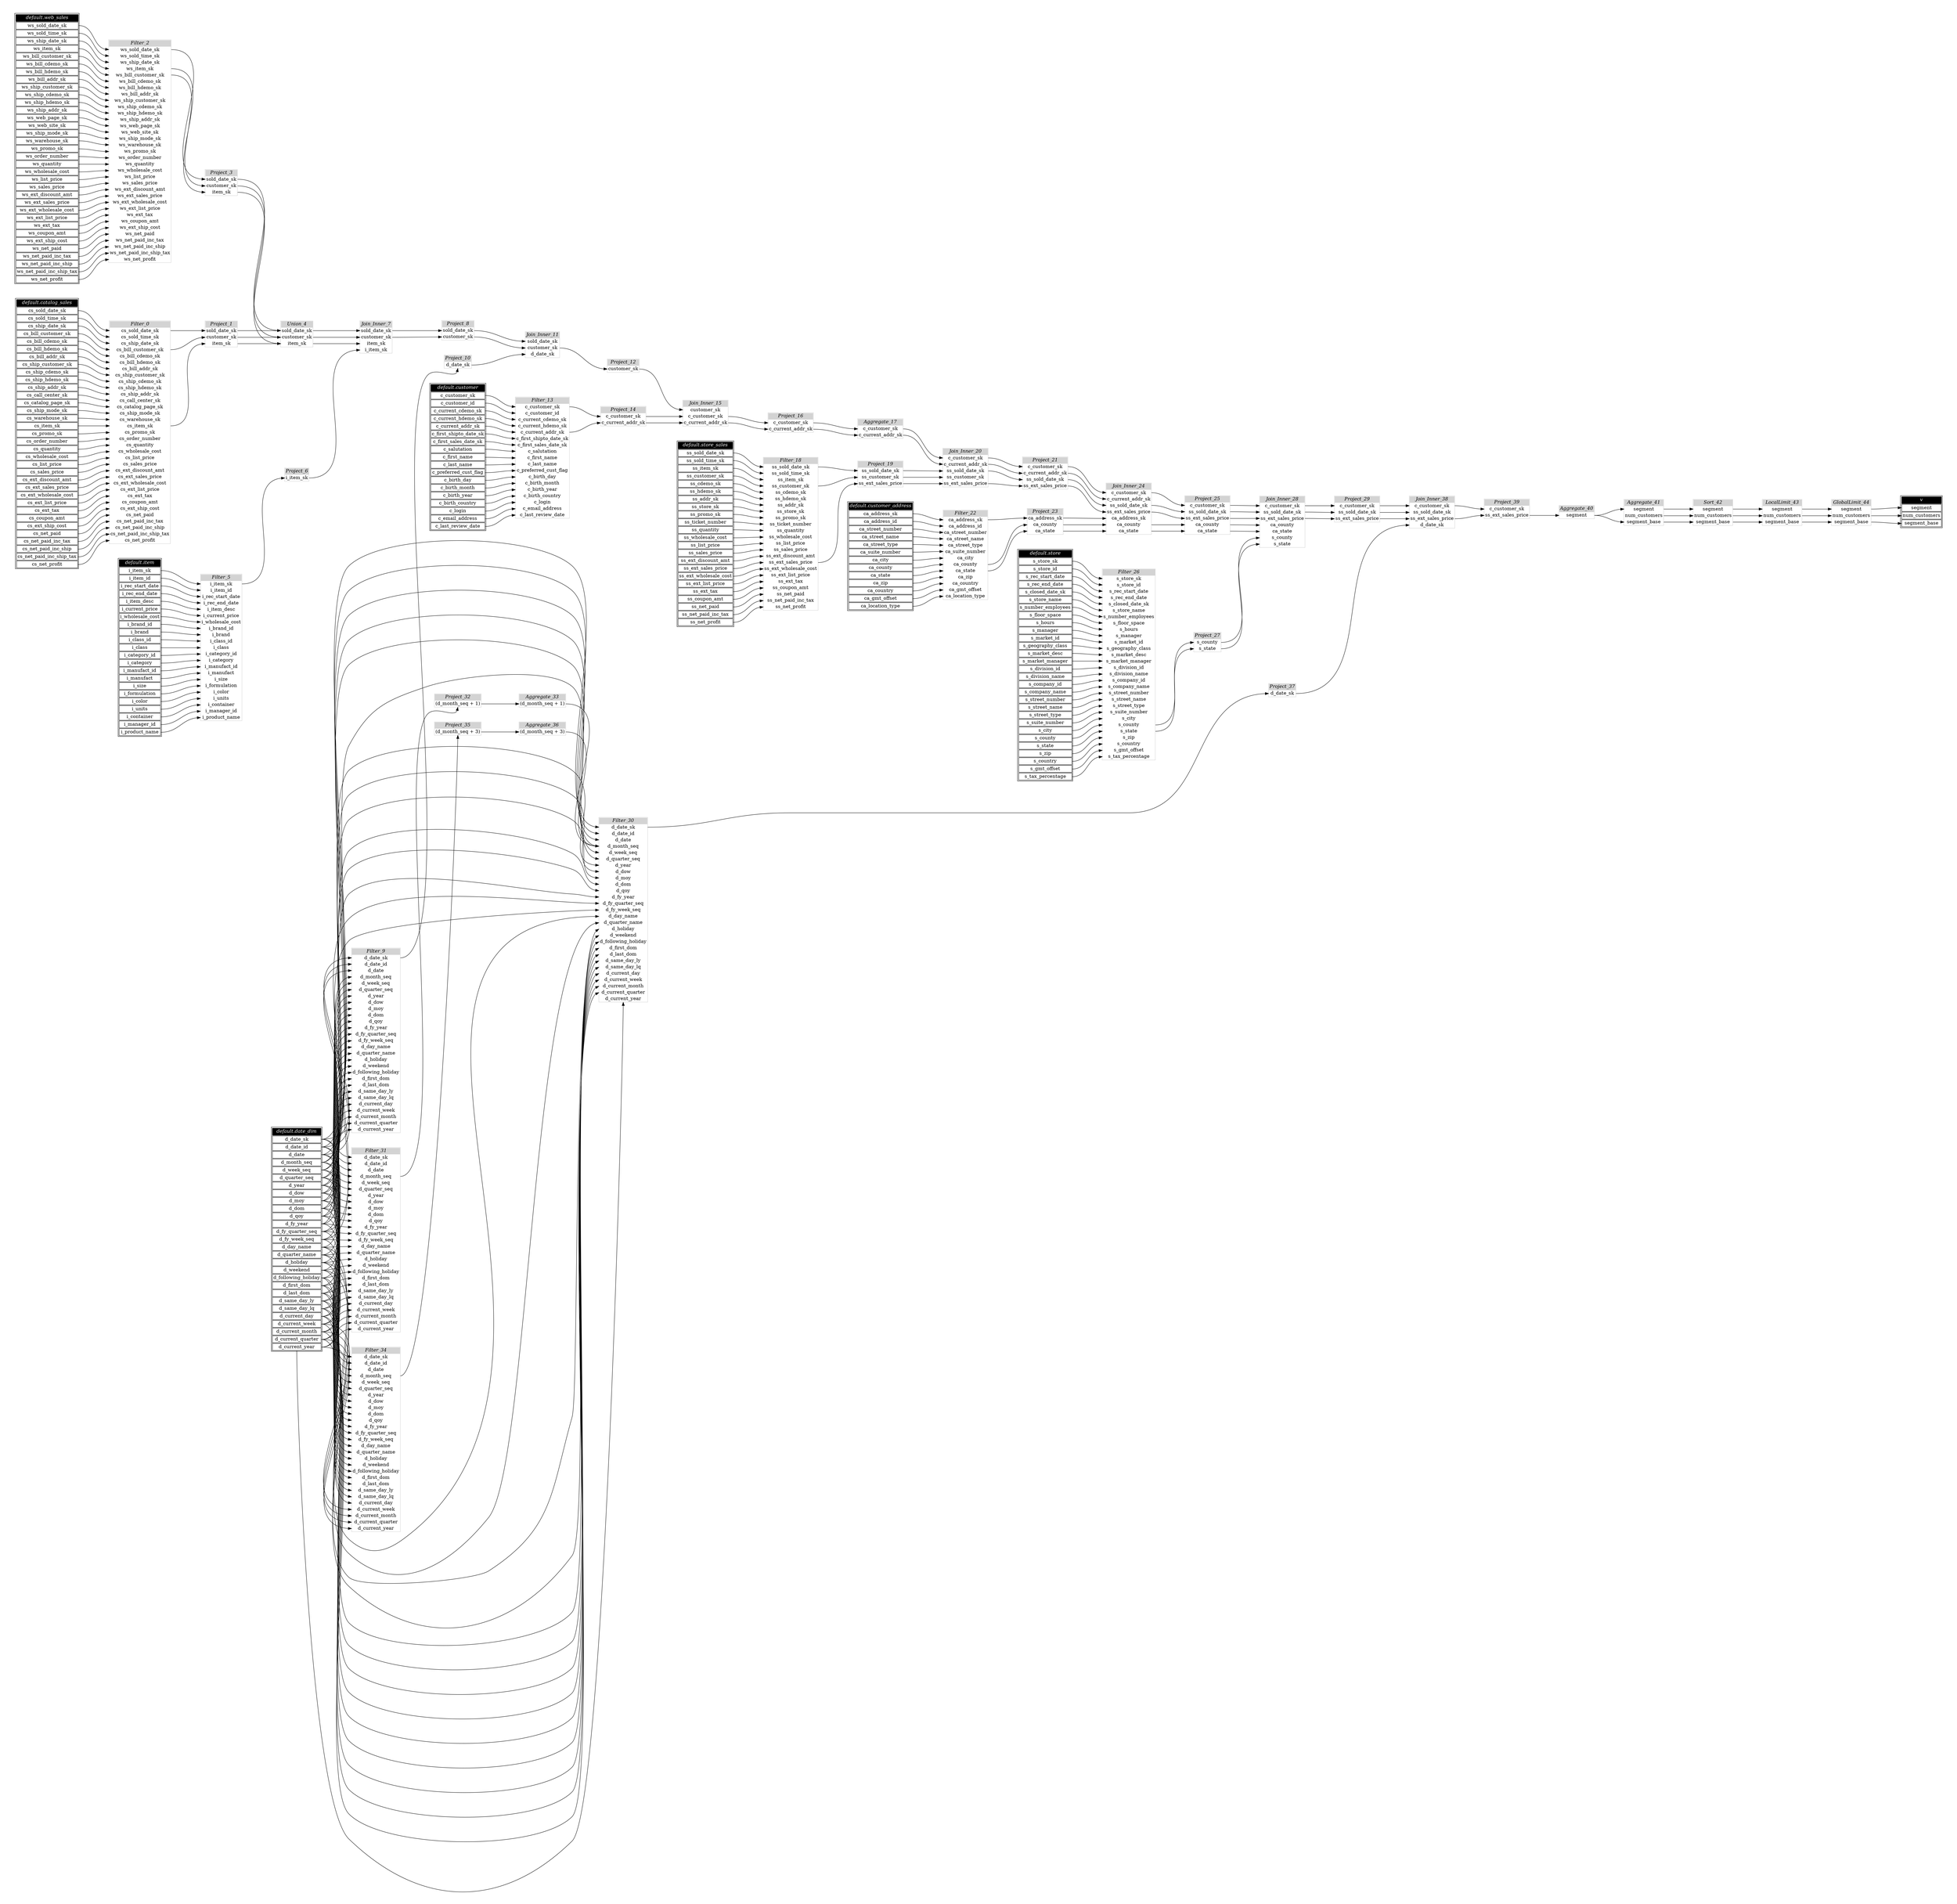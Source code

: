 // Automatically generated by TPCDSFlowTestSuite


digraph {
  graph [pad="0.5" nodesep="0.5" ranksep="1" fontname="Helvetica" rankdir=LR];
  node [shape=plaintext]

  
"Aggregate_17" [label=<
<table color="lightgray" border="1" cellborder="0" cellspacing="0">
  <tr><td bgcolor="lightgray" port="nodeName"><i>Aggregate_17</i></td></tr>
  <tr><td port="0">c_customer_sk</td></tr>
<tr><td port="1">c_current_addr_sk</td></tr>
</table>>];
     

"Aggregate_33" [label=<
<table color="lightgray" border="1" cellborder="0" cellspacing="0">
  <tr><td bgcolor="lightgray" port="nodeName"><i>Aggregate_33</i></td></tr>
  <tr><td port="0">(d_month_seq + 1)</td></tr>
</table>>];
     

"Aggregate_36" [label=<
<table color="lightgray" border="1" cellborder="0" cellspacing="0">
  <tr><td bgcolor="lightgray" port="nodeName"><i>Aggregate_36</i></td></tr>
  <tr><td port="0">(d_month_seq + 3)</td></tr>
</table>>];
     

"Aggregate_40" [label=<
<table color="lightgray" border="1" cellborder="0" cellspacing="0">
  <tr><td bgcolor="lightgray" port="nodeName"><i>Aggregate_40</i></td></tr>
  <tr><td port="0">segment</td></tr>
</table>>];
     

"Aggregate_41" [label=<
<table color="lightgray" border="1" cellborder="0" cellspacing="0">
  <tr><td bgcolor="lightgray" port="nodeName"><i>Aggregate_41</i></td></tr>
  <tr><td port="0">segment</td></tr>
<tr><td port="1">num_customers</td></tr>
<tr><td port="2">segment_base</td></tr>
</table>>];
     

"Filter_0" [label=<
<table color="lightgray" border="1" cellborder="0" cellspacing="0">
  <tr><td bgcolor="lightgray" port="nodeName"><i>Filter_0</i></td></tr>
  <tr><td port="0">cs_sold_date_sk</td></tr>
<tr><td port="1">cs_sold_time_sk</td></tr>
<tr><td port="2">cs_ship_date_sk</td></tr>
<tr><td port="3">cs_bill_customer_sk</td></tr>
<tr><td port="4">cs_bill_cdemo_sk</td></tr>
<tr><td port="5">cs_bill_hdemo_sk</td></tr>
<tr><td port="6">cs_bill_addr_sk</td></tr>
<tr><td port="7">cs_ship_customer_sk</td></tr>
<tr><td port="8">cs_ship_cdemo_sk</td></tr>
<tr><td port="9">cs_ship_hdemo_sk</td></tr>
<tr><td port="10">cs_ship_addr_sk</td></tr>
<tr><td port="11">cs_call_center_sk</td></tr>
<tr><td port="12">cs_catalog_page_sk</td></tr>
<tr><td port="13">cs_ship_mode_sk</td></tr>
<tr><td port="14">cs_warehouse_sk</td></tr>
<tr><td port="15">cs_item_sk</td></tr>
<tr><td port="16">cs_promo_sk</td></tr>
<tr><td port="17">cs_order_number</td></tr>
<tr><td port="18">cs_quantity</td></tr>
<tr><td port="19">cs_wholesale_cost</td></tr>
<tr><td port="20">cs_list_price</td></tr>
<tr><td port="21">cs_sales_price</td></tr>
<tr><td port="22">cs_ext_discount_amt</td></tr>
<tr><td port="23">cs_ext_sales_price</td></tr>
<tr><td port="24">cs_ext_wholesale_cost</td></tr>
<tr><td port="25">cs_ext_list_price</td></tr>
<tr><td port="26">cs_ext_tax</td></tr>
<tr><td port="27">cs_coupon_amt</td></tr>
<tr><td port="28">cs_ext_ship_cost</td></tr>
<tr><td port="29">cs_net_paid</td></tr>
<tr><td port="30">cs_net_paid_inc_tax</td></tr>
<tr><td port="31">cs_net_paid_inc_ship</td></tr>
<tr><td port="32">cs_net_paid_inc_ship_tax</td></tr>
<tr><td port="33">cs_net_profit</td></tr>
</table>>];
     

"Filter_13" [label=<
<table color="lightgray" border="1" cellborder="0" cellspacing="0">
  <tr><td bgcolor="lightgray" port="nodeName"><i>Filter_13</i></td></tr>
  <tr><td port="0">c_customer_sk</td></tr>
<tr><td port="1">c_customer_id</td></tr>
<tr><td port="2">c_current_cdemo_sk</td></tr>
<tr><td port="3">c_current_hdemo_sk</td></tr>
<tr><td port="4">c_current_addr_sk</td></tr>
<tr><td port="5">c_first_shipto_date_sk</td></tr>
<tr><td port="6">c_first_sales_date_sk</td></tr>
<tr><td port="7">c_salutation</td></tr>
<tr><td port="8">c_first_name</td></tr>
<tr><td port="9">c_last_name</td></tr>
<tr><td port="10">c_preferred_cust_flag</td></tr>
<tr><td port="11">c_birth_day</td></tr>
<tr><td port="12">c_birth_month</td></tr>
<tr><td port="13">c_birth_year</td></tr>
<tr><td port="14">c_birth_country</td></tr>
<tr><td port="15">c_login</td></tr>
<tr><td port="16">c_email_address</td></tr>
<tr><td port="17">c_last_review_date</td></tr>
</table>>];
     

"Filter_18" [label=<
<table color="lightgray" border="1" cellborder="0" cellspacing="0">
  <tr><td bgcolor="lightgray" port="nodeName"><i>Filter_18</i></td></tr>
  <tr><td port="0">ss_sold_date_sk</td></tr>
<tr><td port="1">ss_sold_time_sk</td></tr>
<tr><td port="2">ss_item_sk</td></tr>
<tr><td port="3">ss_customer_sk</td></tr>
<tr><td port="4">ss_cdemo_sk</td></tr>
<tr><td port="5">ss_hdemo_sk</td></tr>
<tr><td port="6">ss_addr_sk</td></tr>
<tr><td port="7">ss_store_sk</td></tr>
<tr><td port="8">ss_promo_sk</td></tr>
<tr><td port="9">ss_ticket_number</td></tr>
<tr><td port="10">ss_quantity</td></tr>
<tr><td port="11">ss_wholesale_cost</td></tr>
<tr><td port="12">ss_list_price</td></tr>
<tr><td port="13">ss_sales_price</td></tr>
<tr><td port="14">ss_ext_discount_amt</td></tr>
<tr><td port="15">ss_ext_sales_price</td></tr>
<tr><td port="16">ss_ext_wholesale_cost</td></tr>
<tr><td port="17">ss_ext_list_price</td></tr>
<tr><td port="18">ss_ext_tax</td></tr>
<tr><td port="19">ss_coupon_amt</td></tr>
<tr><td port="20">ss_net_paid</td></tr>
<tr><td port="21">ss_net_paid_inc_tax</td></tr>
<tr><td port="22">ss_net_profit</td></tr>
</table>>];
     

"Filter_2" [label=<
<table color="lightgray" border="1" cellborder="0" cellspacing="0">
  <tr><td bgcolor="lightgray" port="nodeName"><i>Filter_2</i></td></tr>
  <tr><td port="0">ws_sold_date_sk</td></tr>
<tr><td port="1">ws_sold_time_sk</td></tr>
<tr><td port="2">ws_ship_date_sk</td></tr>
<tr><td port="3">ws_item_sk</td></tr>
<tr><td port="4">ws_bill_customer_sk</td></tr>
<tr><td port="5">ws_bill_cdemo_sk</td></tr>
<tr><td port="6">ws_bill_hdemo_sk</td></tr>
<tr><td port="7">ws_bill_addr_sk</td></tr>
<tr><td port="8">ws_ship_customer_sk</td></tr>
<tr><td port="9">ws_ship_cdemo_sk</td></tr>
<tr><td port="10">ws_ship_hdemo_sk</td></tr>
<tr><td port="11">ws_ship_addr_sk</td></tr>
<tr><td port="12">ws_web_page_sk</td></tr>
<tr><td port="13">ws_web_site_sk</td></tr>
<tr><td port="14">ws_ship_mode_sk</td></tr>
<tr><td port="15">ws_warehouse_sk</td></tr>
<tr><td port="16">ws_promo_sk</td></tr>
<tr><td port="17">ws_order_number</td></tr>
<tr><td port="18">ws_quantity</td></tr>
<tr><td port="19">ws_wholesale_cost</td></tr>
<tr><td port="20">ws_list_price</td></tr>
<tr><td port="21">ws_sales_price</td></tr>
<tr><td port="22">ws_ext_discount_amt</td></tr>
<tr><td port="23">ws_ext_sales_price</td></tr>
<tr><td port="24">ws_ext_wholesale_cost</td></tr>
<tr><td port="25">ws_ext_list_price</td></tr>
<tr><td port="26">ws_ext_tax</td></tr>
<tr><td port="27">ws_coupon_amt</td></tr>
<tr><td port="28">ws_ext_ship_cost</td></tr>
<tr><td port="29">ws_net_paid</td></tr>
<tr><td port="30">ws_net_paid_inc_tax</td></tr>
<tr><td port="31">ws_net_paid_inc_ship</td></tr>
<tr><td port="32">ws_net_paid_inc_ship_tax</td></tr>
<tr><td port="33">ws_net_profit</td></tr>
</table>>];
     

"Filter_22" [label=<
<table color="lightgray" border="1" cellborder="0" cellspacing="0">
  <tr><td bgcolor="lightgray" port="nodeName"><i>Filter_22</i></td></tr>
  <tr><td port="0">ca_address_sk</td></tr>
<tr><td port="1">ca_address_id</td></tr>
<tr><td port="2">ca_street_number</td></tr>
<tr><td port="3">ca_street_name</td></tr>
<tr><td port="4">ca_street_type</td></tr>
<tr><td port="5">ca_suite_number</td></tr>
<tr><td port="6">ca_city</td></tr>
<tr><td port="7">ca_county</td></tr>
<tr><td port="8">ca_state</td></tr>
<tr><td port="9">ca_zip</td></tr>
<tr><td port="10">ca_country</td></tr>
<tr><td port="11">ca_gmt_offset</td></tr>
<tr><td port="12">ca_location_type</td></tr>
</table>>];
     

"Filter_26" [label=<
<table color="lightgray" border="1" cellborder="0" cellspacing="0">
  <tr><td bgcolor="lightgray" port="nodeName"><i>Filter_26</i></td></tr>
  <tr><td port="0">s_store_sk</td></tr>
<tr><td port="1">s_store_id</td></tr>
<tr><td port="2">s_rec_start_date</td></tr>
<tr><td port="3">s_rec_end_date</td></tr>
<tr><td port="4">s_closed_date_sk</td></tr>
<tr><td port="5">s_store_name</td></tr>
<tr><td port="6">s_number_employees</td></tr>
<tr><td port="7">s_floor_space</td></tr>
<tr><td port="8">s_hours</td></tr>
<tr><td port="9">s_manager</td></tr>
<tr><td port="10">s_market_id</td></tr>
<tr><td port="11">s_geography_class</td></tr>
<tr><td port="12">s_market_desc</td></tr>
<tr><td port="13">s_market_manager</td></tr>
<tr><td port="14">s_division_id</td></tr>
<tr><td port="15">s_division_name</td></tr>
<tr><td port="16">s_company_id</td></tr>
<tr><td port="17">s_company_name</td></tr>
<tr><td port="18">s_street_number</td></tr>
<tr><td port="19">s_street_name</td></tr>
<tr><td port="20">s_street_type</td></tr>
<tr><td port="21">s_suite_number</td></tr>
<tr><td port="22">s_city</td></tr>
<tr><td port="23">s_county</td></tr>
<tr><td port="24">s_state</td></tr>
<tr><td port="25">s_zip</td></tr>
<tr><td port="26">s_country</td></tr>
<tr><td port="27">s_gmt_offset</td></tr>
<tr><td port="28">s_tax_percentage</td></tr>
</table>>];
     

"Filter_30" [label=<
<table color="lightgray" border="1" cellborder="0" cellspacing="0">
  <tr><td bgcolor="lightgray" port="nodeName"><i>Filter_30</i></td></tr>
  <tr><td port="0">d_date_sk</td></tr>
<tr><td port="1">d_date_id</td></tr>
<tr><td port="2">d_date</td></tr>
<tr><td port="3">d_month_seq</td></tr>
<tr><td port="4">d_week_seq</td></tr>
<tr><td port="5">d_quarter_seq</td></tr>
<tr><td port="6">d_year</td></tr>
<tr><td port="7">d_dow</td></tr>
<tr><td port="8">d_moy</td></tr>
<tr><td port="9">d_dom</td></tr>
<tr><td port="10">d_qoy</td></tr>
<tr><td port="11">d_fy_year</td></tr>
<tr><td port="12">d_fy_quarter_seq</td></tr>
<tr><td port="13">d_fy_week_seq</td></tr>
<tr><td port="14">d_day_name</td></tr>
<tr><td port="15">d_quarter_name</td></tr>
<tr><td port="16">d_holiday</td></tr>
<tr><td port="17">d_weekend</td></tr>
<tr><td port="18">d_following_holiday</td></tr>
<tr><td port="19">d_first_dom</td></tr>
<tr><td port="20">d_last_dom</td></tr>
<tr><td port="21">d_same_day_ly</td></tr>
<tr><td port="22">d_same_day_lq</td></tr>
<tr><td port="23">d_current_day</td></tr>
<tr><td port="24">d_current_week</td></tr>
<tr><td port="25">d_current_month</td></tr>
<tr><td port="26">d_current_quarter</td></tr>
<tr><td port="27">d_current_year</td></tr>
</table>>];
     

"Filter_31" [label=<
<table color="lightgray" border="1" cellborder="0" cellspacing="0">
  <tr><td bgcolor="lightgray" port="nodeName"><i>Filter_31</i></td></tr>
  <tr><td port="0">d_date_sk</td></tr>
<tr><td port="1">d_date_id</td></tr>
<tr><td port="2">d_date</td></tr>
<tr><td port="3">d_month_seq</td></tr>
<tr><td port="4">d_week_seq</td></tr>
<tr><td port="5">d_quarter_seq</td></tr>
<tr><td port="6">d_year</td></tr>
<tr><td port="7">d_dow</td></tr>
<tr><td port="8">d_moy</td></tr>
<tr><td port="9">d_dom</td></tr>
<tr><td port="10">d_qoy</td></tr>
<tr><td port="11">d_fy_year</td></tr>
<tr><td port="12">d_fy_quarter_seq</td></tr>
<tr><td port="13">d_fy_week_seq</td></tr>
<tr><td port="14">d_day_name</td></tr>
<tr><td port="15">d_quarter_name</td></tr>
<tr><td port="16">d_holiday</td></tr>
<tr><td port="17">d_weekend</td></tr>
<tr><td port="18">d_following_holiday</td></tr>
<tr><td port="19">d_first_dom</td></tr>
<tr><td port="20">d_last_dom</td></tr>
<tr><td port="21">d_same_day_ly</td></tr>
<tr><td port="22">d_same_day_lq</td></tr>
<tr><td port="23">d_current_day</td></tr>
<tr><td port="24">d_current_week</td></tr>
<tr><td port="25">d_current_month</td></tr>
<tr><td port="26">d_current_quarter</td></tr>
<tr><td port="27">d_current_year</td></tr>
</table>>];
     

"Filter_34" [label=<
<table color="lightgray" border="1" cellborder="0" cellspacing="0">
  <tr><td bgcolor="lightgray" port="nodeName"><i>Filter_34</i></td></tr>
  <tr><td port="0">d_date_sk</td></tr>
<tr><td port="1">d_date_id</td></tr>
<tr><td port="2">d_date</td></tr>
<tr><td port="3">d_month_seq</td></tr>
<tr><td port="4">d_week_seq</td></tr>
<tr><td port="5">d_quarter_seq</td></tr>
<tr><td port="6">d_year</td></tr>
<tr><td port="7">d_dow</td></tr>
<tr><td port="8">d_moy</td></tr>
<tr><td port="9">d_dom</td></tr>
<tr><td port="10">d_qoy</td></tr>
<tr><td port="11">d_fy_year</td></tr>
<tr><td port="12">d_fy_quarter_seq</td></tr>
<tr><td port="13">d_fy_week_seq</td></tr>
<tr><td port="14">d_day_name</td></tr>
<tr><td port="15">d_quarter_name</td></tr>
<tr><td port="16">d_holiday</td></tr>
<tr><td port="17">d_weekend</td></tr>
<tr><td port="18">d_following_holiday</td></tr>
<tr><td port="19">d_first_dom</td></tr>
<tr><td port="20">d_last_dom</td></tr>
<tr><td port="21">d_same_day_ly</td></tr>
<tr><td port="22">d_same_day_lq</td></tr>
<tr><td port="23">d_current_day</td></tr>
<tr><td port="24">d_current_week</td></tr>
<tr><td port="25">d_current_month</td></tr>
<tr><td port="26">d_current_quarter</td></tr>
<tr><td port="27">d_current_year</td></tr>
</table>>];
     

"Filter_5" [label=<
<table color="lightgray" border="1" cellborder="0" cellspacing="0">
  <tr><td bgcolor="lightgray" port="nodeName"><i>Filter_5</i></td></tr>
  <tr><td port="0">i_item_sk</td></tr>
<tr><td port="1">i_item_id</td></tr>
<tr><td port="2">i_rec_start_date</td></tr>
<tr><td port="3">i_rec_end_date</td></tr>
<tr><td port="4">i_item_desc</td></tr>
<tr><td port="5">i_current_price</td></tr>
<tr><td port="6">i_wholesale_cost</td></tr>
<tr><td port="7">i_brand_id</td></tr>
<tr><td port="8">i_brand</td></tr>
<tr><td port="9">i_class_id</td></tr>
<tr><td port="10">i_class</td></tr>
<tr><td port="11">i_category_id</td></tr>
<tr><td port="12">i_category</td></tr>
<tr><td port="13">i_manufact_id</td></tr>
<tr><td port="14">i_manufact</td></tr>
<tr><td port="15">i_size</td></tr>
<tr><td port="16">i_formulation</td></tr>
<tr><td port="17">i_color</td></tr>
<tr><td port="18">i_units</td></tr>
<tr><td port="19">i_container</td></tr>
<tr><td port="20">i_manager_id</td></tr>
<tr><td port="21">i_product_name</td></tr>
</table>>];
     

"Filter_9" [label=<
<table color="lightgray" border="1" cellborder="0" cellspacing="0">
  <tr><td bgcolor="lightgray" port="nodeName"><i>Filter_9</i></td></tr>
  <tr><td port="0">d_date_sk</td></tr>
<tr><td port="1">d_date_id</td></tr>
<tr><td port="2">d_date</td></tr>
<tr><td port="3">d_month_seq</td></tr>
<tr><td port="4">d_week_seq</td></tr>
<tr><td port="5">d_quarter_seq</td></tr>
<tr><td port="6">d_year</td></tr>
<tr><td port="7">d_dow</td></tr>
<tr><td port="8">d_moy</td></tr>
<tr><td port="9">d_dom</td></tr>
<tr><td port="10">d_qoy</td></tr>
<tr><td port="11">d_fy_year</td></tr>
<tr><td port="12">d_fy_quarter_seq</td></tr>
<tr><td port="13">d_fy_week_seq</td></tr>
<tr><td port="14">d_day_name</td></tr>
<tr><td port="15">d_quarter_name</td></tr>
<tr><td port="16">d_holiday</td></tr>
<tr><td port="17">d_weekend</td></tr>
<tr><td port="18">d_following_holiday</td></tr>
<tr><td port="19">d_first_dom</td></tr>
<tr><td port="20">d_last_dom</td></tr>
<tr><td port="21">d_same_day_ly</td></tr>
<tr><td port="22">d_same_day_lq</td></tr>
<tr><td port="23">d_current_day</td></tr>
<tr><td port="24">d_current_week</td></tr>
<tr><td port="25">d_current_month</td></tr>
<tr><td port="26">d_current_quarter</td></tr>
<tr><td port="27">d_current_year</td></tr>
</table>>];
     

"GlobalLimit_44" [label=<
<table color="lightgray" border="1" cellborder="0" cellspacing="0">
  <tr><td bgcolor="lightgray" port="nodeName"><i>GlobalLimit_44</i></td></tr>
  <tr><td port="0">segment</td></tr>
<tr><td port="1">num_customers</td></tr>
<tr><td port="2">segment_base</td></tr>
</table>>];
     

"Join_Inner_11" [label=<
<table color="lightgray" border="1" cellborder="0" cellspacing="0">
  <tr><td bgcolor="lightgray" port="nodeName"><i>Join_Inner_11</i></td></tr>
  <tr><td port="0">sold_date_sk</td></tr>
<tr><td port="1">customer_sk</td></tr>
<tr><td port="2">d_date_sk</td></tr>
</table>>];
     

"Join_Inner_15" [label=<
<table color="lightgray" border="1" cellborder="0" cellspacing="0">
  <tr><td bgcolor="lightgray" port="nodeName"><i>Join_Inner_15</i></td></tr>
  <tr><td port="0">customer_sk</td></tr>
<tr><td port="1">c_customer_sk</td></tr>
<tr><td port="2">c_current_addr_sk</td></tr>
</table>>];
     

"Join_Inner_20" [label=<
<table color="lightgray" border="1" cellborder="0" cellspacing="0">
  <tr><td bgcolor="lightgray" port="nodeName"><i>Join_Inner_20</i></td></tr>
  <tr><td port="0">c_customer_sk</td></tr>
<tr><td port="1">c_current_addr_sk</td></tr>
<tr><td port="2">ss_sold_date_sk</td></tr>
<tr><td port="3">ss_customer_sk</td></tr>
<tr><td port="4">ss_ext_sales_price</td></tr>
</table>>];
     

"Join_Inner_24" [label=<
<table color="lightgray" border="1" cellborder="0" cellspacing="0">
  <tr><td bgcolor="lightgray" port="nodeName"><i>Join_Inner_24</i></td></tr>
  <tr><td port="0">c_customer_sk</td></tr>
<tr><td port="1">c_current_addr_sk</td></tr>
<tr><td port="2">ss_sold_date_sk</td></tr>
<tr><td port="3">ss_ext_sales_price</td></tr>
<tr><td port="4">ca_address_sk</td></tr>
<tr><td port="5">ca_county</td></tr>
<tr><td port="6">ca_state</td></tr>
</table>>];
     

"Join_Inner_28" [label=<
<table color="lightgray" border="1" cellborder="0" cellspacing="0">
  <tr><td bgcolor="lightgray" port="nodeName"><i>Join_Inner_28</i></td></tr>
  <tr><td port="0">c_customer_sk</td></tr>
<tr><td port="1">ss_sold_date_sk</td></tr>
<tr><td port="2">ss_ext_sales_price</td></tr>
<tr><td port="3">ca_county</td></tr>
<tr><td port="4">ca_state</td></tr>
<tr><td port="5">s_county</td></tr>
<tr><td port="6">s_state</td></tr>
</table>>];
     

"Join_Inner_38" [label=<
<table color="lightgray" border="1" cellborder="0" cellspacing="0">
  <tr><td bgcolor="lightgray" port="nodeName"><i>Join_Inner_38</i></td></tr>
  <tr><td port="0">c_customer_sk</td></tr>
<tr><td port="1">ss_sold_date_sk</td></tr>
<tr><td port="2">ss_ext_sales_price</td></tr>
<tr><td port="3">d_date_sk</td></tr>
</table>>];
     

"Join_Inner_7" [label=<
<table color="lightgray" border="1" cellborder="0" cellspacing="0">
  <tr><td bgcolor="lightgray" port="nodeName"><i>Join_Inner_7</i></td></tr>
  <tr><td port="0">sold_date_sk</td></tr>
<tr><td port="1">customer_sk</td></tr>
<tr><td port="2">item_sk</td></tr>
<tr><td port="3">i_item_sk</td></tr>
</table>>];
     

"LocalLimit_43" [label=<
<table color="lightgray" border="1" cellborder="0" cellspacing="0">
  <tr><td bgcolor="lightgray" port="nodeName"><i>LocalLimit_43</i></td></tr>
  <tr><td port="0">segment</td></tr>
<tr><td port="1">num_customers</td></tr>
<tr><td port="2">segment_base</td></tr>
</table>>];
     

"Project_1" [label=<
<table color="lightgray" border="1" cellborder="0" cellspacing="0">
  <tr><td bgcolor="lightgray" port="nodeName"><i>Project_1</i></td></tr>
  <tr><td port="0">sold_date_sk</td></tr>
<tr><td port="1">customer_sk</td></tr>
<tr><td port="2">item_sk</td></tr>
</table>>];
     

"Project_10" [label=<
<table color="lightgray" border="1" cellborder="0" cellspacing="0">
  <tr><td bgcolor="lightgray" port="nodeName"><i>Project_10</i></td></tr>
  <tr><td port="0">d_date_sk</td></tr>
</table>>];
     

"Project_12" [label=<
<table color="lightgray" border="1" cellborder="0" cellspacing="0">
  <tr><td bgcolor="lightgray" port="nodeName"><i>Project_12</i></td></tr>
  <tr><td port="0">customer_sk</td></tr>
</table>>];
     

"Project_14" [label=<
<table color="lightgray" border="1" cellborder="0" cellspacing="0">
  <tr><td bgcolor="lightgray" port="nodeName"><i>Project_14</i></td></tr>
  <tr><td port="0">c_customer_sk</td></tr>
<tr><td port="1">c_current_addr_sk</td></tr>
</table>>];
     

"Project_16" [label=<
<table color="lightgray" border="1" cellborder="0" cellspacing="0">
  <tr><td bgcolor="lightgray" port="nodeName"><i>Project_16</i></td></tr>
  <tr><td port="0">c_customer_sk</td></tr>
<tr><td port="1">c_current_addr_sk</td></tr>
</table>>];
     

"Project_19" [label=<
<table color="lightgray" border="1" cellborder="0" cellspacing="0">
  <tr><td bgcolor="lightgray" port="nodeName"><i>Project_19</i></td></tr>
  <tr><td port="0">ss_sold_date_sk</td></tr>
<tr><td port="1">ss_customer_sk</td></tr>
<tr><td port="2">ss_ext_sales_price</td></tr>
</table>>];
     

"Project_21" [label=<
<table color="lightgray" border="1" cellborder="0" cellspacing="0">
  <tr><td bgcolor="lightgray" port="nodeName"><i>Project_21</i></td></tr>
  <tr><td port="0">c_customer_sk</td></tr>
<tr><td port="1">c_current_addr_sk</td></tr>
<tr><td port="2">ss_sold_date_sk</td></tr>
<tr><td port="3">ss_ext_sales_price</td></tr>
</table>>];
     

"Project_23" [label=<
<table color="lightgray" border="1" cellborder="0" cellspacing="0">
  <tr><td bgcolor="lightgray" port="nodeName"><i>Project_23</i></td></tr>
  <tr><td port="0">ca_address_sk</td></tr>
<tr><td port="1">ca_county</td></tr>
<tr><td port="2">ca_state</td></tr>
</table>>];
     

"Project_25" [label=<
<table color="lightgray" border="1" cellborder="0" cellspacing="0">
  <tr><td bgcolor="lightgray" port="nodeName"><i>Project_25</i></td></tr>
  <tr><td port="0">c_customer_sk</td></tr>
<tr><td port="1">ss_sold_date_sk</td></tr>
<tr><td port="2">ss_ext_sales_price</td></tr>
<tr><td port="3">ca_county</td></tr>
<tr><td port="4">ca_state</td></tr>
</table>>];
     

"Project_27" [label=<
<table color="lightgray" border="1" cellborder="0" cellspacing="0">
  <tr><td bgcolor="lightgray" port="nodeName"><i>Project_27</i></td></tr>
  <tr><td port="0">s_county</td></tr>
<tr><td port="1">s_state</td></tr>
</table>>];
     

"Project_29" [label=<
<table color="lightgray" border="1" cellborder="0" cellspacing="0">
  <tr><td bgcolor="lightgray" port="nodeName"><i>Project_29</i></td></tr>
  <tr><td port="0">c_customer_sk</td></tr>
<tr><td port="1">ss_sold_date_sk</td></tr>
<tr><td port="2">ss_ext_sales_price</td></tr>
</table>>];
     

"Project_3" [label=<
<table color="lightgray" border="1" cellborder="0" cellspacing="0">
  <tr><td bgcolor="lightgray" port="nodeName"><i>Project_3</i></td></tr>
  <tr><td port="0">sold_date_sk</td></tr>
<tr><td port="1">customer_sk</td></tr>
<tr><td port="2">item_sk</td></tr>
</table>>];
     

"Project_32" [label=<
<table color="lightgray" border="1" cellborder="0" cellspacing="0">
  <tr><td bgcolor="lightgray" port="nodeName"><i>Project_32</i></td></tr>
  <tr><td port="0">(d_month_seq + 1)</td></tr>
</table>>];
     

"Project_35" [label=<
<table color="lightgray" border="1" cellborder="0" cellspacing="0">
  <tr><td bgcolor="lightgray" port="nodeName"><i>Project_35</i></td></tr>
  <tr><td port="0">(d_month_seq + 3)</td></tr>
</table>>];
     

"Project_37" [label=<
<table color="lightgray" border="1" cellborder="0" cellspacing="0">
  <tr><td bgcolor="lightgray" port="nodeName"><i>Project_37</i></td></tr>
  <tr><td port="0">d_date_sk</td></tr>
</table>>];
     

"Project_39" [label=<
<table color="lightgray" border="1" cellborder="0" cellspacing="0">
  <tr><td bgcolor="lightgray" port="nodeName"><i>Project_39</i></td></tr>
  <tr><td port="0">c_customer_sk</td></tr>
<tr><td port="1">ss_ext_sales_price</td></tr>
</table>>];
     

"Project_6" [label=<
<table color="lightgray" border="1" cellborder="0" cellspacing="0">
  <tr><td bgcolor="lightgray" port="nodeName"><i>Project_6</i></td></tr>
  <tr><td port="0">i_item_sk</td></tr>
</table>>];
     

"Project_8" [label=<
<table color="lightgray" border="1" cellborder="0" cellspacing="0">
  <tr><td bgcolor="lightgray" port="nodeName"><i>Project_8</i></td></tr>
  <tr><td port="0">sold_date_sk</td></tr>
<tr><td port="1">customer_sk</td></tr>
</table>>];
     

"Sort_42" [label=<
<table color="lightgray" border="1" cellborder="0" cellspacing="0">
  <tr><td bgcolor="lightgray" port="nodeName"><i>Sort_42</i></td></tr>
  <tr><td port="0">segment</td></tr>
<tr><td port="1">num_customers</td></tr>
<tr><td port="2">segment_base</td></tr>
</table>>];
     

"Union_4" [label=<
<table color="lightgray" border="1" cellborder="0" cellspacing="0">
  <tr><td bgcolor="lightgray" port="nodeName"><i>Union_4</i></td></tr>
  <tr><td port="0">sold_date_sk</td></tr>
<tr><td port="1">customer_sk</td></tr>
<tr><td port="2">item_sk</td></tr>
</table>>];
     

"default.catalog_sales" [color="black" label=<
<table>
  <tr><td bgcolor="black" port="nodeName"><i><font color="white">default.catalog_sales</font></i></td></tr>
  <tr><td port="0">cs_sold_date_sk</td></tr>
<tr><td port="1">cs_sold_time_sk</td></tr>
<tr><td port="2">cs_ship_date_sk</td></tr>
<tr><td port="3">cs_bill_customer_sk</td></tr>
<tr><td port="4">cs_bill_cdemo_sk</td></tr>
<tr><td port="5">cs_bill_hdemo_sk</td></tr>
<tr><td port="6">cs_bill_addr_sk</td></tr>
<tr><td port="7">cs_ship_customer_sk</td></tr>
<tr><td port="8">cs_ship_cdemo_sk</td></tr>
<tr><td port="9">cs_ship_hdemo_sk</td></tr>
<tr><td port="10">cs_ship_addr_sk</td></tr>
<tr><td port="11">cs_call_center_sk</td></tr>
<tr><td port="12">cs_catalog_page_sk</td></tr>
<tr><td port="13">cs_ship_mode_sk</td></tr>
<tr><td port="14">cs_warehouse_sk</td></tr>
<tr><td port="15">cs_item_sk</td></tr>
<tr><td port="16">cs_promo_sk</td></tr>
<tr><td port="17">cs_order_number</td></tr>
<tr><td port="18">cs_quantity</td></tr>
<tr><td port="19">cs_wholesale_cost</td></tr>
<tr><td port="20">cs_list_price</td></tr>
<tr><td port="21">cs_sales_price</td></tr>
<tr><td port="22">cs_ext_discount_amt</td></tr>
<tr><td port="23">cs_ext_sales_price</td></tr>
<tr><td port="24">cs_ext_wholesale_cost</td></tr>
<tr><td port="25">cs_ext_list_price</td></tr>
<tr><td port="26">cs_ext_tax</td></tr>
<tr><td port="27">cs_coupon_amt</td></tr>
<tr><td port="28">cs_ext_ship_cost</td></tr>
<tr><td port="29">cs_net_paid</td></tr>
<tr><td port="30">cs_net_paid_inc_tax</td></tr>
<tr><td port="31">cs_net_paid_inc_ship</td></tr>
<tr><td port="32">cs_net_paid_inc_ship_tax</td></tr>
<tr><td port="33">cs_net_profit</td></tr>
</table>>];
     

"default.customer" [color="black" label=<
<table>
  <tr><td bgcolor="black" port="nodeName"><i><font color="white">default.customer</font></i></td></tr>
  <tr><td port="0">c_customer_sk</td></tr>
<tr><td port="1">c_customer_id</td></tr>
<tr><td port="2">c_current_cdemo_sk</td></tr>
<tr><td port="3">c_current_hdemo_sk</td></tr>
<tr><td port="4">c_current_addr_sk</td></tr>
<tr><td port="5">c_first_shipto_date_sk</td></tr>
<tr><td port="6">c_first_sales_date_sk</td></tr>
<tr><td port="7">c_salutation</td></tr>
<tr><td port="8">c_first_name</td></tr>
<tr><td port="9">c_last_name</td></tr>
<tr><td port="10">c_preferred_cust_flag</td></tr>
<tr><td port="11">c_birth_day</td></tr>
<tr><td port="12">c_birth_month</td></tr>
<tr><td port="13">c_birth_year</td></tr>
<tr><td port="14">c_birth_country</td></tr>
<tr><td port="15">c_login</td></tr>
<tr><td port="16">c_email_address</td></tr>
<tr><td port="17">c_last_review_date</td></tr>
</table>>];
     

"default.customer_address" [color="black" label=<
<table>
  <tr><td bgcolor="black" port="nodeName"><i><font color="white">default.customer_address</font></i></td></tr>
  <tr><td port="0">ca_address_sk</td></tr>
<tr><td port="1">ca_address_id</td></tr>
<tr><td port="2">ca_street_number</td></tr>
<tr><td port="3">ca_street_name</td></tr>
<tr><td port="4">ca_street_type</td></tr>
<tr><td port="5">ca_suite_number</td></tr>
<tr><td port="6">ca_city</td></tr>
<tr><td port="7">ca_county</td></tr>
<tr><td port="8">ca_state</td></tr>
<tr><td port="9">ca_zip</td></tr>
<tr><td port="10">ca_country</td></tr>
<tr><td port="11">ca_gmt_offset</td></tr>
<tr><td port="12">ca_location_type</td></tr>
</table>>];
     

"default.date_dim" [color="black" label=<
<table>
  <tr><td bgcolor="black" port="nodeName"><i><font color="white">default.date_dim</font></i></td></tr>
  <tr><td port="0">d_date_sk</td></tr>
<tr><td port="1">d_date_id</td></tr>
<tr><td port="2">d_date</td></tr>
<tr><td port="3">d_month_seq</td></tr>
<tr><td port="4">d_week_seq</td></tr>
<tr><td port="5">d_quarter_seq</td></tr>
<tr><td port="6">d_year</td></tr>
<tr><td port="7">d_dow</td></tr>
<tr><td port="8">d_moy</td></tr>
<tr><td port="9">d_dom</td></tr>
<tr><td port="10">d_qoy</td></tr>
<tr><td port="11">d_fy_year</td></tr>
<tr><td port="12">d_fy_quarter_seq</td></tr>
<tr><td port="13">d_fy_week_seq</td></tr>
<tr><td port="14">d_day_name</td></tr>
<tr><td port="15">d_quarter_name</td></tr>
<tr><td port="16">d_holiday</td></tr>
<tr><td port="17">d_weekend</td></tr>
<tr><td port="18">d_following_holiday</td></tr>
<tr><td port="19">d_first_dom</td></tr>
<tr><td port="20">d_last_dom</td></tr>
<tr><td port="21">d_same_day_ly</td></tr>
<tr><td port="22">d_same_day_lq</td></tr>
<tr><td port="23">d_current_day</td></tr>
<tr><td port="24">d_current_week</td></tr>
<tr><td port="25">d_current_month</td></tr>
<tr><td port="26">d_current_quarter</td></tr>
<tr><td port="27">d_current_year</td></tr>
</table>>];
     

"default.item" [color="black" label=<
<table>
  <tr><td bgcolor="black" port="nodeName"><i><font color="white">default.item</font></i></td></tr>
  <tr><td port="0">i_item_sk</td></tr>
<tr><td port="1">i_item_id</td></tr>
<tr><td port="2">i_rec_start_date</td></tr>
<tr><td port="3">i_rec_end_date</td></tr>
<tr><td port="4">i_item_desc</td></tr>
<tr><td port="5">i_current_price</td></tr>
<tr><td port="6">i_wholesale_cost</td></tr>
<tr><td port="7">i_brand_id</td></tr>
<tr><td port="8">i_brand</td></tr>
<tr><td port="9">i_class_id</td></tr>
<tr><td port="10">i_class</td></tr>
<tr><td port="11">i_category_id</td></tr>
<tr><td port="12">i_category</td></tr>
<tr><td port="13">i_manufact_id</td></tr>
<tr><td port="14">i_manufact</td></tr>
<tr><td port="15">i_size</td></tr>
<tr><td port="16">i_formulation</td></tr>
<tr><td port="17">i_color</td></tr>
<tr><td port="18">i_units</td></tr>
<tr><td port="19">i_container</td></tr>
<tr><td port="20">i_manager_id</td></tr>
<tr><td port="21">i_product_name</td></tr>
</table>>];
     

"default.store" [color="black" label=<
<table>
  <tr><td bgcolor="black" port="nodeName"><i><font color="white">default.store</font></i></td></tr>
  <tr><td port="0">s_store_sk</td></tr>
<tr><td port="1">s_store_id</td></tr>
<tr><td port="2">s_rec_start_date</td></tr>
<tr><td port="3">s_rec_end_date</td></tr>
<tr><td port="4">s_closed_date_sk</td></tr>
<tr><td port="5">s_store_name</td></tr>
<tr><td port="6">s_number_employees</td></tr>
<tr><td port="7">s_floor_space</td></tr>
<tr><td port="8">s_hours</td></tr>
<tr><td port="9">s_manager</td></tr>
<tr><td port="10">s_market_id</td></tr>
<tr><td port="11">s_geography_class</td></tr>
<tr><td port="12">s_market_desc</td></tr>
<tr><td port="13">s_market_manager</td></tr>
<tr><td port="14">s_division_id</td></tr>
<tr><td port="15">s_division_name</td></tr>
<tr><td port="16">s_company_id</td></tr>
<tr><td port="17">s_company_name</td></tr>
<tr><td port="18">s_street_number</td></tr>
<tr><td port="19">s_street_name</td></tr>
<tr><td port="20">s_street_type</td></tr>
<tr><td port="21">s_suite_number</td></tr>
<tr><td port="22">s_city</td></tr>
<tr><td port="23">s_county</td></tr>
<tr><td port="24">s_state</td></tr>
<tr><td port="25">s_zip</td></tr>
<tr><td port="26">s_country</td></tr>
<tr><td port="27">s_gmt_offset</td></tr>
<tr><td port="28">s_tax_percentage</td></tr>
</table>>];
     

"default.store_sales" [color="black" label=<
<table>
  <tr><td bgcolor="black" port="nodeName"><i><font color="white">default.store_sales</font></i></td></tr>
  <tr><td port="0">ss_sold_date_sk</td></tr>
<tr><td port="1">ss_sold_time_sk</td></tr>
<tr><td port="2">ss_item_sk</td></tr>
<tr><td port="3">ss_customer_sk</td></tr>
<tr><td port="4">ss_cdemo_sk</td></tr>
<tr><td port="5">ss_hdemo_sk</td></tr>
<tr><td port="6">ss_addr_sk</td></tr>
<tr><td port="7">ss_store_sk</td></tr>
<tr><td port="8">ss_promo_sk</td></tr>
<tr><td port="9">ss_ticket_number</td></tr>
<tr><td port="10">ss_quantity</td></tr>
<tr><td port="11">ss_wholesale_cost</td></tr>
<tr><td port="12">ss_list_price</td></tr>
<tr><td port="13">ss_sales_price</td></tr>
<tr><td port="14">ss_ext_discount_amt</td></tr>
<tr><td port="15">ss_ext_sales_price</td></tr>
<tr><td port="16">ss_ext_wholesale_cost</td></tr>
<tr><td port="17">ss_ext_list_price</td></tr>
<tr><td port="18">ss_ext_tax</td></tr>
<tr><td port="19">ss_coupon_amt</td></tr>
<tr><td port="20">ss_net_paid</td></tr>
<tr><td port="21">ss_net_paid_inc_tax</td></tr>
<tr><td port="22">ss_net_profit</td></tr>
</table>>];
     

"default.web_sales" [color="black" label=<
<table>
  <tr><td bgcolor="black" port="nodeName"><i><font color="white">default.web_sales</font></i></td></tr>
  <tr><td port="0">ws_sold_date_sk</td></tr>
<tr><td port="1">ws_sold_time_sk</td></tr>
<tr><td port="2">ws_ship_date_sk</td></tr>
<tr><td port="3">ws_item_sk</td></tr>
<tr><td port="4">ws_bill_customer_sk</td></tr>
<tr><td port="5">ws_bill_cdemo_sk</td></tr>
<tr><td port="6">ws_bill_hdemo_sk</td></tr>
<tr><td port="7">ws_bill_addr_sk</td></tr>
<tr><td port="8">ws_ship_customer_sk</td></tr>
<tr><td port="9">ws_ship_cdemo_sk</td></tr>
<tr><td port="10">ws_ship_hdemo_sk</td></tr>
<tr><td port="11">ws_ship_addr_sk</td></tr>
<tr><td port="12">ws_web_page_sk</td></tr>
<tr><td port="13">ws_web_site_sk</td></tr>
<tr><td port="14">ws_ship_mode_sk</td></tr>
<tr><td port="15">ws_warehouse_sk</td></tr>
<tr><td port="16">ws_promo_sk</td></tr>
<tr><td port="17">ws_order_number</td></tr>
<tr><td port="18">ws_quantity</td></tr>
<tr><td port="19">ws_wholesale_cost</td></tr>
<tr><td port="20">ws_list_price</td></tr>
<tr><td port="21">ws_sales_price</td></tr>
<tr><td port="22">ws_ext_discount_amt</td></tr>
<tr><td port="23">ws_ext_sales_price</td></tr>
<tr><td port="24">ws_ext_wholesale_cost</td></tr>
<tr><td port="25">ws_ext_list_price</td></tr>
<tr><td port="26">ws_ext_tax</td></tr>
<tr><td port="27">ws_coupon_amt</td></tr>
<tr><td port="28">ws_ext_ship_cost</td></tr>
<tr><td port="29">ws_net_paid</td></tr>
<tr><td port="30">ws_net_paid_inc_tax</td></tr>
<tr><td port="31">ws_net_paid_inc_ship</td></tr>
<tr><td port="32">ws_net_paid_inc_ship_tax</td></tr>
<tr><td port="33">ws_net_profit</td></tr>
</table>>];
     

"v" [color="black" label=<
<table>
  <tr><td bgcolor="black" port="nodeName"><i><font color="white">v</font></i></td></tr>
  <tr><td port="0">segment</td></tr>
<tr><td port="1">num_customers</td></tr>
<tr><td port="2">segment_base</td></tr>
</table>>];
     
  "Aggregate_17":0 -> "Join_Inner_20":0;
"Aggregate_17":1 -> "Join_Inner_20":1;
"Aggregate_33":0 -> "Filter_30":3
"Aggregate_36":0 -> "Filter_30":3
"Aggregate_40":0 -> "Aggregate_41":0;
"Aggregate_40":0 -> "Aggregate_41":2;
"Aggregate_41":0 -> "Sort_42":0;
"Aggregate_41":1 -> "Sort_42":1;
"Aggregate_41":2 -> "Sort_42":2;
"Filter_0":0 -> "Project_1":0;
"Filter_0":15 -> "Project_1":2;
"Filter_0":3 -> "Project_1":1;
"Filter_13":0 -> "Project_14":0;
"Filter_13":4 -> "Project_14":1;
"Filter_18":0 -> "Project_19":0;
"Filter_18":15 -> "Project_19":2;
"Filter_18":3 -> "Project_19":1;
"Filter_2":0 -> "Project_3":0;
"Filter_2":3 -> "Project_3":2;
"Filter_2":4 -> "Project_3":1;
"Filter_22":0 -> "Project_23":0;
"Filter_22":7 -> "Project_23":1;
"Filter_22":8 -> "Project_23":2;
"Filter_26":23 -> "Project_27":0;
"Filter_26":24 -> "Project_27":1;
"Filter_30":0 -> "Project_37":0;
"Filter_31":3 -> "Project_32":0;
"Filter_34":3 -> "Project_35":0;
"Filter_5":0 -> "Project_6":0;
"Filter_9":0 -> "Project_10":0;
"GlobalLimit_44":0 -> "v":0;
"GlobalLimit_44":1 -> "v":1;
"GlobalLimit_44":2 -> "v":2;
"Join_Inner_11":1 -> "Project_12":0;
"Join_Inner_15":1 -> "Project_16":0;
"Join_Inner_15":2 -> "Project_16":1;
"Join_Inner_20":0 -> "Project_21":0;
"Join_Inner_20":1 -> "Project_21":1;
"Join_Inner_20":2 -> "Project_21":2;
"Join_Inner_20":4 -> "Project_21":3;
"Join_Inner_24":0 -> "Project_25":0;
"Join_Inner_24":2 -> "Project_25":1;
"Join_Inner_24":3 -> "Project_25":2;
"Join_Inner_24":5 -> "Project_25":3;
"Join_Inner_24":6 -> "Project_25":4;
"Join_Inner_28":0 -> "Project_29":0;
"Join_Inner_28":1 -> "Project_29":1;
"Join_Inner_28":2 -> "Project_29":2;
"Join_Inner_38":0 -> "Project_39":0;
"Join_Inner_38":2 -> "Project_39":1;
"Join_Inner_7":0 -> "Project_8":0;
"Join_Inner_7":1 -> "Project_8":1;
"LocalLimit_43":0 -> "GlobalLimit_44":0;
"LocalLimit_43":1 -> "GlobalLimit_44":1;
"LocalLimit_43":2 -> "GlobalLimit_44":2;
"Project_1":0 -> "Union_4":0
"Project_1":1 -> "Union_4":1
"Project_1":2 -> "Union_4":2
"Project_10":0 -> "Join_Inner_11":2;
"Project_12":0 -> "Join_Inner_15":0;
"Project_14":0 -> "Join_Inner_15":1;
"Project_14":1 -> "Join_Inner_15":2;
"Project_16":0 -> "Aggregate_17":0;
"Project_16":1 -> "Aggregate_17":1;
"Project_19":0 -> "Join_Inner_20":2;
"Project_19":1 -> "Join_Inner_20":3;
"Project_19":2 -> "Join_Inner_20":4;
"Project_21":0 -> "Join_Inner_24":0;
"Project_21":1 -> "Join_Inner_24":1;
"Project_21":2 -> "Join_Inner_24":2;
"Project_21":3 -> "Join_Inner_24":3;
"Project_23":0 -> "Join_Inner_24":4;
"Project_23":1 -> "Join_Inner_24":5;
"Project_23":2 -> "Join_Inner_24":6;
"Project_25":0 -> "Join_Inner_28":0;
"Project_25":1 -> "Join_Inner_28":1;
"Project_25":2 -> "Join_Inner_28":2;
"Project_25":3 -> "Join_Inner_28":3;
"Project_25":4 -> "Join_Inner_28":4;
"Project_27":0 -> "Join_Inner_28":5;
"Project_27":1 -> "Join_Inner_28":6;
"Project_29":0 -> "Join_Inner_38":0;
"Project_29":1 -> "Join_Inner_38":1;
"Project_29":2 -> "Join_Inner_38":2;
"Project_3":0 -> "Union_4":0
"Project_3":1 -> "Union_4":1
"Project_3":2 -> "Union_4":2
"Project_32":0 -> "Aggregate_33":0;
"Project_35":0 -> "Aggregate_36":0;
"Project_37":0 -> "Join_Inner_38":3;
"Project_39":1 -> "Aggregate_40":0;
"Project_6":0 -> "Join_Inner_7":3;
"Project_8":0 -> "Join_Inner_11":0;
"Project_8":1 -> "Join_Inner_11":1;
"Sort_42":0 -> "LocalLimit_43":0;
"Sort_42":1 -> "LocalLimit_43":1;
"Sort_42":2 -> "LocalLimit_43":2;
"Union_4":0 -> "Join_Inner_7":0;
"Union_4":1 -> "Join_Inner_7":1;
"Union_4":2 -> "Join_Inner_7":2;
"default.catalog_sales":0 -> "Filter_0":0;
"default.catalog_sales":1 -> "Filter_0":1;
"default.catalog_sales":10 -> "Filter_0":10;
"default.catalog_sales":11 -> "Filter_0":11;
"default.catalog_sales":12 -> "Filter_0":12;
"default.catalog_sales":13 -> "Filter_0":13;
"default.catalog_sales":14 -> "Filter_0":14;
"default.catalog_sales":15 -> "Filter_0":15;
"default.catalog_sales":16 -> "Filter_0":16;
"default.catalog_sales":17 -> "Filter_0":17;
"default.catalog_sales":18 -> "Filter_0":18;
"default.catalog_sales":19 -> "Filter_0":19;
"default.catalog_sales":2 -> "Filter_0":2;
"default.catalog_sales":20 -> "Filter_0":20;
"default.catalog_sales":21 -> "Filter_0":21;
"default.catalog_sales":22 -> "Filter_0":22;
"default.catalog_sales":23 -> "Filter_0":23;
"default.catalog_sales":24 -> "Filter_0":24;
"default.catalog_sales":25 -> "Filter_0":25;
"default.catalog_sales":26 -> "Filter_0":26;
"default.catalog_sales":27 -> "Filter_0":27;
"default.catalog_sales":28 -> "Filter_0":28;
"default.catalog_sales":29 -> "Filter_0":29;
"default.catalog_sales":3 -> "Filter_0":3;
"default.catalog_sales":30 -> "Filter_0":30;
"default.catalog_sales":31 -> "Filter_0":31;
"default.catalog_sales":32 -> "Filter_0":32;
"default.catalog_sales":33 -> "Filter_0":33;
"default.catalog_sales":4 -> "Filter_0":4;
"default.catalog_sales":5 -> "Filter_0":5;
"default.catalog_sales":6 -> "Filter_0":6;
"default.catalog_sales":7 -> "Filter_0":7;
"default.catalog_sales":8 -> "Filter_0":8;
"default.catalog_sales":9 -> "Filter_0":9;
"default.customer":0 -> "Filter_13":0;
"default.customer":1 -> "Filter_13":1;
"default.customer":10 -> "Filter_13":10;
"default.customer":11 -> "Filter_13":11;
"default.customer":12 -> "Filter_13":12;
"default.customer":13 -> "Filter_13":13;
"default.customer":14 -> "Filter_13":14;
"default.customer":15 -> "Filter_13":15;
"default.customer":16 -> "Filter_13":16;
"default.customer":17 -> "Filter_13":17;
"default.customer":2 -> "Filter_13":2;
"default.customer":3 -> "Filter_13":3;
"default.customer":4 -> "Filter_13":4;
"default.customer":5 -> "Filter_13":5;
"default.customer":6 -> "Filter_13":6;
"default.customer":7 -> "Filter_13":7;
"default.customer":8 -> "Filter_13":8;
"default.customer":9 -> "Filter_13":9;
"default.customer_address":0 -> "Filter_22":0;
"default.customer_address":1 -> "Filter_22":1;
"default.customer_address":10 -> "Filter_22":10;
"default.customer_address":11 -> "Filter_22":11;
"default.customer_address":12 -> "Filter_22":12;
"default.customer_address":2 -> "Filter_22":2;
"default.customer_address":3 -> "Filter_22":3;
"default.customer_address":4 -> "Filter_22":4;
"default.customer_address":5 -> "Filter_22":5;
"default.customer_address":6 -> "Filter_22":6;
"default.customer_address":7 -> "Filter_22":7;
"default.customer_address":8 -> "Filter_22":8;
"default.customer_address":9 -> "Filter_22":9;
"default.date_dim":0 -> "Filter_30":0;
"default.date_dim":0 -> "Filter_31":0;
"default.date_dim":0 -> "Filter_34":0;
"default.date_dim":0 -> "Filter_9":0;
"default.date_dim":1 -> "Filter_30":1;
"default.date_dim":1 -> "Filter_31":1;
"default.date_dim":1 -> "Filter_34":1;
"default.date_dim":1 -> "Filter_9":1;
"default.date_dim":10 -> "Filter_30":10;
"default.date_dim":10 -> "Filter_31":10;
"default.date_dim":10 -> "Filter_34":10;
"default.date_dim":10 -> "Filter_9":10;
"default.date_dim":11 -> "Filter_30":11;
"default.date_dim":11 -> "Filter_31":11;
"default.date_dim":11 -> "Filter_34":11;
"default.date_dim":11 -> "Filter_9":11;
"default.date_dim":12 -> "Filter_30":12;
"default.date_dim":12 -> "Filter_31":12;
"default.date_dim":12 -> "Filter_34":12;
"default.date_dim":12 -> "Filter_9":12;
"default.date_dim":13 -> "Filter_30":13;
"default.date_dim":13 -> "Filter_31":13;
"default.date_dim":13 -> "Filter_34":13;
"default.date_dim":13 -> "Filter_9":13;
"default.date_dim":14 -> "Filter_30":14;
"default.date_dim":14 -> "Filter_31":14;
"default.date_dim":14 -> "Filter_34":14;
"default.date_dim":14 -> "Filter_9":14;
"default.date_dim":15 -> "Filter_30":15;
"default.date_dim":15 -> "Filter_31":15;
"default.date_dim":15 -> "Filter_34":15;
"default.date_dim":15 -> "Filter_9":15;
"default.date_dim":16 -> "Filter_30":16;
"default.date_dim":16 -> "Filter_31":16;
"default.date_dim":16 -> "Filter_34":16;
"default.date_dim":16 -> "Filter_9":16;
"default.date_dim":17 -> "Filter_30":17;
"default.date_dim":17 -> "Filter_31":17;
"default.date_dim":17 -> "Filter_34":17;
"default.date_dim":17 -> "Filter_9":17;
"default.date_dim":18 -> "Filter_30":18;
"default.date_dim":18 -> "Filter_31":18;
"default.date_dim":18 -> "Filter_34":18;
"default.date_dim":18 -> "Filter_9":18;
"default.date_dim":19 -> "Filter_30":19;
"default.date_dim":19 -> "Filter_31":19;
"default.date_dim":19 -> "Filter_34":19;
"default.date_dim":19 -> "Filter_9":19;
"default.date_dim":2 -> "Filter_30":2;
"default.date_dim":2 -> "Filter_31":2;
"default.date_dim":2 -> "Filter_34":2;
"default.date_dim":2 -> "Filter_9":2;
"default.date_dim":20 -> "Filter_30":20;
"default.date_dim":20 -> "Filter_31":20;
"default.date_dim":20 -> "Filter_34":20;
"default.date_dim":20 -> "Filter_9":20;
"default.date_dim":21 -> "Filter_30":21;
"default.date_dim":21 -> "Filter_31":21;
"default.date_dim":21 -> "Filter_34":21;
"default.date_dim":21 -> "Filter_9":21;
"default.date_dim":22 -> "Filter_30":22;
"default.date_dim":22 -> "Filter_31":22;
"default.date_dim":22 -> "Filter_34":22;
"default.date_dim":22 -> "Filter_9":22;
"default.date_dim":23 -> "Filter_30":23;
"default.date_dim":23 -> "Filter_31":23;
"default.date_dim":23 -> "Filter_34":23;
"default.date_dim":23 -> "Filter_9":23;
"default.date_dim":24 -> "Filter_30":24;
"default.date_dim":24 -> "Filter_31":24;
"default.date_dim":24 -> "Filter_34":24;
"default.date_dim":24 -> "Filter_9":24;
"default.date_dim":25 -> "Filter_30":25;
"default.date_dim":25 -> "Filter_31":25;
"default.date_dim":25 -> "Filter_34":25;
"default.date_dim":25 -> "Filter_9":25;
"default.date_dim":26 -> "Filter_30":26;
"default.date_dim":26 -> "Filter_31":26;
"default.date_dim":26 -> "Filter_34":26;
"default.date_dim":26 -> "Filter_9":26;
"default.date_dim":27 -> "Filter_30":27;
"default.date_dim":27 -> "Filter_31":27;
"default.date_dim":27 -> "Filter_34":27;
"default.date_dim":27 -> "Filter_9":27;
"default.date_dim":3 -> "Filter_30":3;
"default.date_dim":3 -> "Filter_31":3;
"default.date_dim":3 -> "Filter_34":3;
"default.date_dim":3 -> "Filter_9":3;
"default.date_dim":4 -> "Filter_30":4;
"default.date_dim":4 -> "Filter_31":4;
"default.date_dim":4 -> "Filter_34":4;
"default.date_dim":4 -> "Filter_9":4;
"default.date_dim":5 -> "Filter_30":5;
"default.date_dim":5 -> "Filter_31":5;
"default.date_dim":5 -> "Filter_34":5;
"default.date_dim":5 -> "Filter_9":5;
"default.date_dim":6 -> "Filter_30":6;
"default.date_dim":6 -> "Filter_31":6;
"default.date_dim":6 -> "Filter_34":6;
"default.date_dim":6 -> "Filter_9":6;
"default.date_dim":7 -> "Filter_30":7;
"default.date_dim":7 -> "Filter_31":7;
"default.date_dim":7 -> "Filter_34":7;
"default.date_dim":7 -> "Filter_9":7;
"default.date_dim":8 -> "Filter_30":8;
"default.date_dim":8 -> "Filter_31":8;
"default.date_dim":8 -> "Filter_34":8;
"default.date_dim":8 -> "Filter_9":8;
"default.date_dim":9 -> "Filter_30":9;
"default.date_dim":9 -> "Filter_31":9;
"default.date_dim":9 -> "Filter_34":9;
"default.date_dim":9 -> "Filter_9":9;
"default.item":0 -> "Filter_5":0;
"default.item":1 -> "Filter_5":1;
"default.item":10 -> "Filter_5":10;
"default.item":11 -> "Filter_5":11;
"default.item":12 -> "Filter_5":12;
"default.item":13 -> "Filter_5":13;
"default.item":14 -> "Filter_5":14;
"default.item":15 -> "Filter_5":15;
"default.item":16 -> "Filter_5":16;
"default.item":17 -> "Filter_5":17;
"default.item":18 -> "Filter_5":18;
"default.item":19 -> "Filter_5":19;
"default.item":2 -> "Filter_5":2;
"default.item":20 -> "Filter_5":20;
"default.item":21 -> "Filter_5":21;
"default.item":3 -> "Filter_5":3;
"default.item":4 -> "Filter_5":4;
"default.item":5 -> "Filter_5":5;
"default.item":6 -> "Filter_5":6;
"default.item":7 -> "Filter_5":7;
"default.item":8 -> "Filter_5":8;
"default.item":9 -> "Filter_5":9;
"default.store":0 -> "Filter_26":0;
"default.store":1 -> "Filter_26":1;
"default.store":10 -> "Filter_26":10;
"default.store":11 -> "Filter_26":11;
"default.store":12 -> "Filter_26":12;
"default.store":13 -> "Filter_26":13;
"default.store":14 -> "Filter_26":14;
"default.store":15 -> "Filter_26":15;
"default.store":16 -> "Filter_26":16;
"default.store":17 -> "Filter_26":17;
"default.store":18 -> "Filter_26":18;
"default.store":19 -> "Filter_26":19;
"default.store":2 -> "Filter_26":2;
"default.store":20 -> "Filter_26":20;
"default.store":21 -> "Filter_26":21;
"default.store":22 -> "Filter_26":22;
"default.store":23 -> "Filter_26":23;
"default.store":24 -> "Filter_26":24;
"default.store":25 -> "Filter_26":25;
"default.store":26 -> "Filter_26":26;
"default.store":27 -> "Filter_26":27;
"default.store":28 -> "Filter_26":28;
"default.store":3 -> "Filter_26":3;
"default.store":4 -> "Filter_26":4;
"default.store":5 -> "Filter_26":5;
"default.store":6 -> "Filter_26":6;
"default.store":7 -> "Filter_26":7;
"default.store":8 -> "Filter_26":8;
"default.store":9 -> "Filter_26":9;
"default.store_sales":0 -> "Filter_18":0;
"default.store_sales":1 -> "Filter_18":1;
"default.store_sales":10 -> "Filter_18":10;
"default.store_sales":11 -> "Filter_18":11;
"default.store_sales":12 -> "Filter_18":12;
"default.store_sales":13 -> "Filter_18":13;
"default.store_sales":14 -> "Filter_18":14;
"default.store_sales":15 -> "Filter_18":15;
"default.store_sales":16 -> "Filter_18":16;
"default.store_sales":17 -> "Filter_18":17;
"default.store_sales":18 -> "Filter_18":18;
"default.store_sales":19 -> "Filter_18":19;
"default.store_sales":2 -> "Filter_18":2;
"default.store_sales":20 -> "Filter_18":20;
"default.store_sales":21 -> "Filter_18":21;
"default.store_sales":22 -> "Filter_18":22;
"default.store_sales":3 -> "Filter_18":3;
"default.store_sales":4 -> "Filter_18":4;
"default.store_sales":5 -> "Filter_18":5;
"default.store_sales":6 -> "Filter_18":6;
"default.store_sales":7 -> "Filter_18":7;
"default.store_sales":8 -> "Filter_18":8;
"default.store_sales":9 -> "Filter_18":9;
"default.web_sales":0 -> "Filter_2":0;
"default.web_sales":1 -> "Filter_2":1;
"default.web_sales":10 -> "Filter_2":10;
"default.web_sales":11 -> "Filter_2":11;
"default.web_sales":12 -> "Filter_2":12;
"default.web_sales":13 -> "Filter_2":13;
"default.web_sales":14 -> "Filter_2":14;
"default.web_sales":15 -> "Filter_2":15;
"default.web_sales":16 -> "Filter_2":16;
"default.web_sales":17 -> "Filter_2":17;
"default.web_sales":18 -> "Filter_2":18;
"default.web_sales":19 -> "Filter_2":19;
"default.web_sales":2 -> "Filter_2":2;
"default.web_sales":20 -> "Filter_2":20;
"default.web_sales":21 -> "Filter_2":21;
"default.web_sales":22 -> "Filter_2":22;
"default.web_sales":23 -> "Filter_2":23;
"default.web_sales":24 -> "Filter_2":24;
"default.web_sales":25 -> "Filter_2":25;
"default.web_sales":26 -> "Filter_2":26;
"default.web_sales":27 -> "Filter_2":27;
"default.web_sales":28 -> "Filter_2":28;
"default.web_sales":29 -> "Filter_2":29;
"default.web_sales":3 -> "Filter_2":3;
"default.web_sales":30 -> "Filter_2":30;
"default.web_sales":31 -> "Filter_2":31;
"default.web_sales":32 -> "Filter_2":32;
"default.web_sales":33 -> "Filter_2":33;
"default.web_sales":4 -> "Filter_2":4;
"default.web_sales":5 -> "Filter_2":5;
"default.web_sales":6 -> "Filter_2":6;
"default.web_sales":7 -> "Filter_2":7;
"default.web_sales":8 -> "Filter_2":8;
"default.web_sales":9 -> "Filter_2":9;
}
       